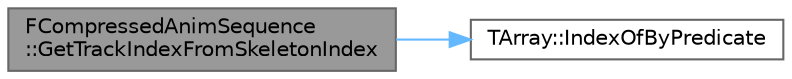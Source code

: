 digraph "FCompressedAnimSequence::GetTrackIndexFromSkeletonIndex"
{
 // INTERACTIVE_SVG=YES
 // LATEX_PDF_SIZE
  bgcolor="transparent";
  edge [fontname=Helvetica,fontsize=10,labelfontname=Helvetica,labelfontsize=10];
  node [fontname=Helvetica,fontsize=10,shape=box,height=0.2,width=0.4];
  rankdir="LR";
  Node1 [id="Node000001",label="FCompressedAnimSequence\l::GetTrackIndexFromSkeletonIndex",height=0.2,width=0.4,color="gray40", fillcolor="grey60", style="filled", fontcolor="black",tooltip=" "];
  Node1 -> Node2 [id="edge1_Node000001_Node000002",color="steelblue1",style="solid",tooltip=" "];
  Node2 [id="Node000002",label="TArray::IndexOfByPredicate",height=0.2,width=0.4,color="grey40", fillcolor="white", style="filled",URL="$d4/d52/classTArray.html#aaa448a6ec242e1dc4ca9e38c0ba1a400",tooltip="Finds an item by predicate."];
}
